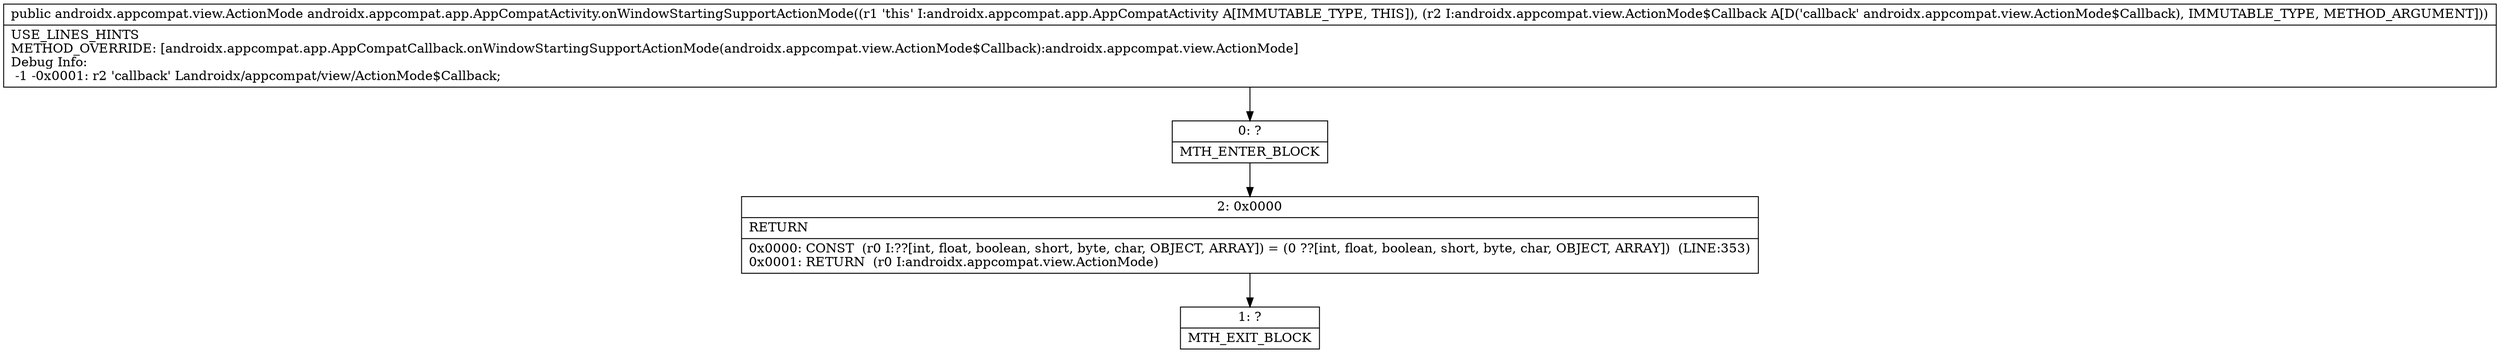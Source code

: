 digraph "CFG forandroidx.appcompat.app.AppCompatActivity.onWindowStartingSupportActionMode(Landroidx\/appcompat\/view\/ActionMode$Callback;)Landroidx\/appcompat\/view\/ActionMode;" {
Node_0 [shape=record,label="{0\:\ ?|MTH_ENTER_BLOCK\l}"];
Node_2 [shape=record,label="{2\:\ 0x0000|RETURN\l|0x0000: CONST  (r0 I:??[int, float, boolean, short, byte, char, OBJECT, ARRAY]) = (0 ??[int, float, boolean, short, byte, char, OBJECT, ARRAY])  (LINE:353)\l0x0001: RETURN  (r0 I:androidx.appcompat.view.ActionMode) \l}"];
Node_1 [shape=record,label="{1\:\ ?|MTH_EXIT_BLOCK\l}"];
MethodNode[shape=record,label="{public androidx.appcompat.view.ActionMode androidx.appcompat.app.AppCompatActivity.onWindowStartingSupportActionMode((r1 'this' I:androidx.appcompat.app.AppCompatActivity A[IMMUTABLE_TYPE, THIS]), (r2 I:androidx.appcompat.view.ActionMode$Callback A[D('callback' androidx.appcompat.view.ActionMode$Callback), IMMUTABLE_TYPE, METHOD_ARGUMENT]))  | USE_LINES_HINTS\lMETHOD_OVERRIDE: [androidx.appcompat.app.AppCompatCallback.onWindowStartingSupportActionMode(androidx.appcompat.view.ActionMode$Callback):androidx.appcompat.view.ActionMode]\lDebug Info:\l  \-1 \-0x0001: r2 'callback' Landroidx\/appcompat\/view\/ActionMode$Callback;\l}"];
MethodNode -> Node_0;Node_0 -> Node_2;
Node_2 -> Node_1;
}

